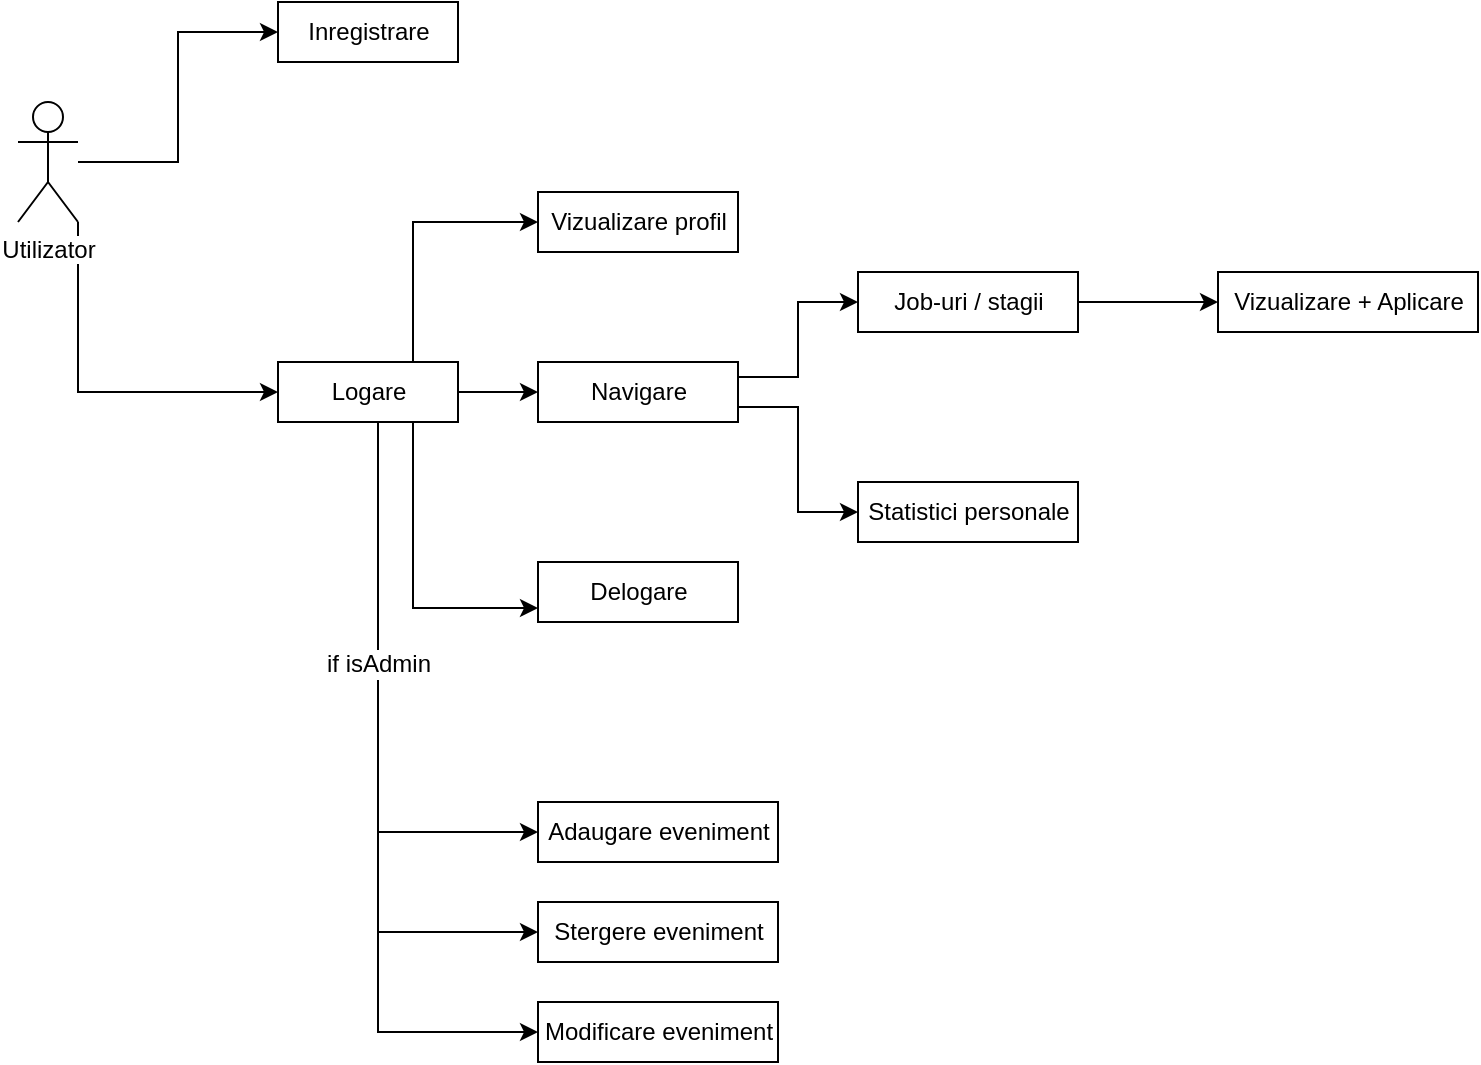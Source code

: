 <mxfile version="10.6.7" type="device"><diagram id="D3KWe9DEE9LcJ0H8xfAi" name="Page-1"><mxGraphModel dx="1394" dy="832" grid="1" gridSize="10" guides="1" tooltips="1" connect="1" arrows="1" fold="1" page="1" pageScale="1" pageWidth="827" pageHeight="1169" math="0" shadow="0"><root><mxCell id="0"/><mxCell id="1" parent="0"/><mxCell id="f_K_6i11bZSX-J1DDKux-10" style="edgeStyle=orthogonalEdgeStyle;rounded=0;orthogonalLoop=1;jettySize=auto;html=1;entryX=0;entryY=0.5;entryDx=0;entryDy=0;" parent="1" source="f_K_6i11bZSX-J1DDKux-1" target="f_K_6i11bZSX-J1DDKux-2" edge="1"><mxGeometry relative="1" as="geometry"/></mxCell><mxCell id="f_K_6i11bZSX-J1DDKux-11" style="edgeStyle=orthogonalEdgeStyle;rounded=0;orthogonalLoop=1;jettySize=auto;html=1;exitX=1;exitY=1;exitDx=0;exitDy=0;exitPerimeter=0;entryX=0;entryY=0.5;entryDx=0;entryDy=0;" parent="1" source="f_K_6i11bZSX-J1DDKux-1" target="f_K_6i11bZSX-J1DDKux-3" edge="1"><mxGeometry relative="1" as="geometry"/></mxCell><mxCell id="f_K_6i11bZSX-J1DDKux-1" value="Utilizator&lt;br&gt;" style="shape=umlActor;verticalLabelPosition=bottom;labelBackgroundColor=#ffffff;verticalAlign=top;html=1;" parent="1" vertex="1"><mxGeometry x="20" y="80" width="30" height="60" as="geometry"/></mxCell><mxCell id="f_K_6i11bZSX-J1DDKux-2" value="Inregistrare&lt;br&gt;" style="html=1;" parent="1" vertex="1"><mxGeometry x="150" y="30" width="90" height="30" as="geometry"/></mxCell><mxCell id="f_K_6i11bZSX-J1DDKux-14" style="edgeStyle=orthogonalEdgeStyle;rounded=0;orthogonalLoop=1;jettySize=auto;html=1;entryX=0;entryY=0.5;entryDx=0;entryDy=0;" parent="1" source="f_K_6i11bZSX-J1DDKux-3" target="f_K_6i11bZSX-J1DDKux-6" edge="1"><mxGeometry relative="1" as="geometry"/></mxCell><mxCell id="f_K_6i11bZSX-J1DDKux-15" style="edgeStyle=orthogonalEdgeStyle;rounded=0;orthogonalLoop=1;jettySize=auto;html=1;exitX=0.75;exitY=0;exitDx=0;exitDy=0;entryX=0;entryY=0.5;entryDx=0;entryDy=0;" parent="1" source="f_K_6i11bZSX-J1DDKux-3" target="f_K_6i11bZSX-J1DDKux-4" edge="1"><mxGeometry relative="1" as="geometry"/></mxCell><mxCell id="f_K_6i11bZSX-J1DDKux-16" style="edgeStyle=orthogonalEdgeStyle;rounded=0;orthogonalLoop=1;jettySize=auto;html=1;exitX=0.75;exitY=1;exitDx=0;exitDy=0;entryX=0;entryY=0.767;entryDx=0;entryDy=0;entryPerimeter=0;" parent="1" source="f_K_6i11bZSX-J1DDKux-3" target="f_K_6i11bZSX-J1DDKux-5" edge="1"><mxGeometry relative="1" as="geometry"/></mxCell><mxCell id="f_K_6i11bZSX-J1DDKux-3" value="Logare&lt;br&gt;" style="html=1;" parent="1" vertex="1"><mxGeometry x="150" y="210" width="90" height="30" as="geometry"/></mxCell><mxCell id="f_K_6i11bZSX-J1DDKux-4" value="Vizualizare profil&lt;br&gt;" style="html=1;" parent="1" vertex="1"><mxGeometry x="280" y="125" width="100" height="30" as="geometry"/></mxCell><mxCell id="f_K_6i11bZSX-J1DDKux-5" value="Delogare&lt;br&gt;" style="html=1;" parent="1" vertex="1"><mxGeometry x="280" y="310" width="100" height="30" as="geometry"/></mxCell><mxCell id="f_K_6i11bZSX-J1DDKux-17" style="edgeStyle=orthogonalEdgeStyle;rounded=0;orthogonalLoop=1;jettySize=auto;html=1;exitX=1;exitY=0.25;exitDx=0;exitDy=0;entryX=0;entryY=0.5;entryDx=0;entryDy=0;" parent="1" source="f_K_6i11bZSX-J1DDKux-6" target="f_K_6i11bZSX-J1DDKux-8" edge="1"><mxGeometry relative="1" as="geometry"/></mxCell><mxCell id="f_K_6i11bZSX-J1DDKux-18" style="edgeStyle=orthogonalEdgeStyle;rounded=0;orthogonalLoop=1;jettySize=auto;html=1;exitX=1;exitY=0.75;exitDx=0;exitDy=0;entryX=0;entryY=0.5;entryDx=0;entryDy=0;" parent="1" source="f_K_6i11bZSX-J1DDKux-6" target="f_K_6i11bZSX-J1DDKux-7" edge="1"><mxGeometry relative="1" as="geometry"/></mxCell><mxCell id="f_K_6i11bZSX-J1DDKux-6" value="Navigare" style="html=1;" parent="1" vertex="1"><mxGeometry x="280" y="210" width="100" height="30" as="geometry"/></mxCell><mxCell id="f_K_6i11bZSX-J1DDKux-7" value="Statistici personale&lt;br&gt;" style="html=1;" parent="1" vertex="1"><mxGeometry x="440" y="270" width="110" height="30" as="geometry"/></mxCell><mxCell id="f_K_6i11bZSX-J1DDKux-19" style="edgeStyle=orthogonalEdgeStyle;rounded=0;orthogonalLoop=1;jettySize=auto;html=1;exitX=1;exitY=0.5;exitDx=0;exitDy=0;entryX=0;entryY=0.5;entryDx=0;entryDy=0;" parent="1" source="f_K_6i11bZSX-J1DDKux-8" target="f_K_6i11bZSX-J1DDKux-9" edge="1"><mxGeometry relative="1" as="geometry"/></mxCell><mxCell id="f_K_6i11bZSX-J1DDKux-8" value="Job-uri / stagii&lt;br&gt;" style="html=1;" parent="1" vertex="1"><mxGeometry x="440" y="165" width="110" height="30" as="geometry"/></mxCell><mxCell id="f_K_6i11bZSX-J1DDKux-9" value="Vizualizare + Aplicare&lt;br&gt;" style="html=1;" parent="1" vertex="1"><mxGeometry x="620" y="165" width="130" height="30" as="geometry"/></mxCell><mxCell id="Suc8hOjkOe2NTA-5RtkW-2" style="edgeStyle=orthogonalEdgeStyle;rounded=0;orthogonalLoop=1;jettySize=auto;html=1;entryX=0;entryY=0.5;entryDx=0;entryDy=0;" edge="1" parent="1" target="Suc8hOjkOe2NTA-5RtkW-5"><mxGeometry relative="1" as="geometry"><mxPoint x="200" y="240" as="sourcePoint"/><mxPoint x="320" y="440" as="targetPoint"/><Array as="points"><mxPoint x="200" y="445"/></Array></mxGeometry></mxCell><mxCell id="Suc8hOjkOe2NTA-5RtkW-3" value="&lt;div&gt;if isAdmin&lt;/div&gt;" style="text;html=1;resizable=0;points=[];align=center;verticalAlign=middle;labelBackgroundColor=#ffffff;" vertex="1" connectable="0" parent="Suc8hOjkOe2NTA-5RtkW-2"><mxGeometry x="-0.15" relative="1" as="geometry"><mxPoint as="offset"/></mxGeometry></mxCell><mxCell id="Suc8hOjkOe2NTA-5RtkW-5" value="Adaugare eveniment" style="html=1;" vertex="1" parent="1"><mxGeometry x="280" y="430" width="120" height="30" as="geometry"/></mxCell><mxCell id="Suc8hOjkOe2NTA-5RtkW-8" style="edgeStyle=orthogonalEdgeStyle;rounded=0;orthogonalLoop=1;jettySize=auto;html=1;entryX=0;entryY=0.5;entryDx=0;entryDy=0;" edge="1" parent="1" target="Suc8hOjkOe2NTA-5RtkW-10"><mxGeometry relative="1" as="geometry"><mxPoint x="200" y="440" as="sourcePoint"/><mxPoint x="280" y="520" as="targetPoint"/><Array as="points"><mxPoint x="200" y="495"/></Array></mxGeometry></mxCell><mxCell id="Suc8hOjkOe2NTA-5RtkW-10" value="Stergere eveniment" style="html=1;" vertex="1" parent="1"><mxGeometry x="280" y="480" width="120" height="30" as="geometry"/></mxCell><mxCell id="Suc8hOjkOe2NTA-5RtkW-11" style="edgeStyle=orthogonalEdgeStyle;rounded=0;orthogonalLoop=1;jettySize=auto;html=1;entryX=0;entryY=0.5;entryDx=0;entryDy=0;" edge="1" parent="1" target="Suc8hOjkOe2NTA-5RtkW-12"><mxGeometry relative="1" as="geometry"><mxPoint x="200" y="480" as="sourcePoint"/><mxPoint x="280" y="580" as="targetPoint"/><Array as="points"><mxPoint x="200" y="545"/></Array></mxGeometry></mxCell><mxCell id="Suc8hOjkOe2NTA-5RtkW-12" value="Modificare eveniment" style="html=1;" vertex="1" parent="1"><mxGeometry x="280" y="530" width="120" height="30" as="geometry"/></mxCell></root></mxGraphModel></diagram></mxfile>